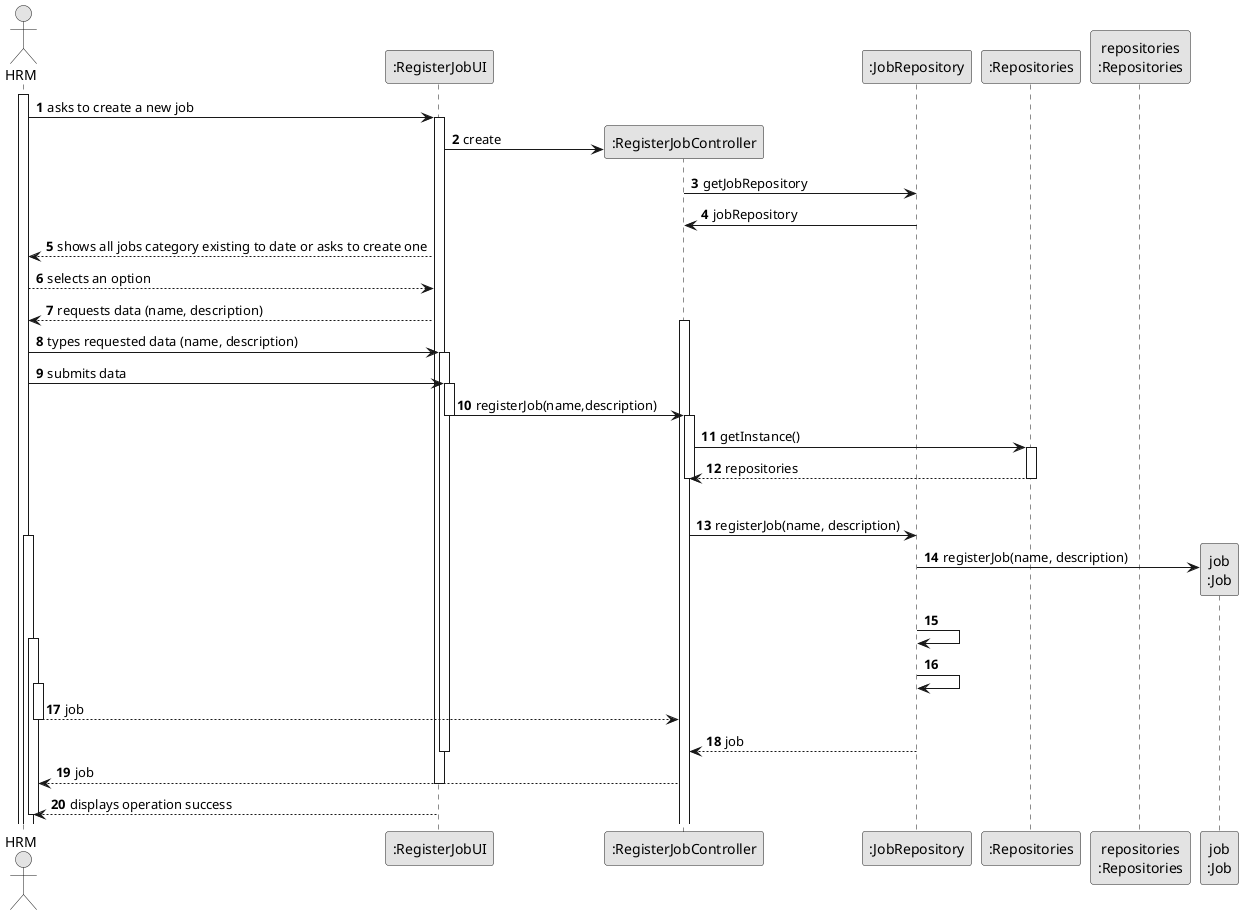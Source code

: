 @startuml
skinparam monochrome true
skinparam packageStyle rectangle
skinparam shadowing false


autonumber

'hide footbox

actor "HRM" as HRM
participant ":RegisterJobUI" as UI
participant ":RegisterJobController" as CTRL
participant ":JobRepository" as JOBS
participant ":Repositories" as REP
participant "repositories\n:Repositories" as REPS
participant "job\n:Job" as JOB

activate HRM

        HRM -> UI : asks to create a new job

        activate UI

            create CTRL
            UI -> CTRL** : create

            CTRL -> JOBS : getJobRepository

            JOBS -> CTRL : jobRepository

            UI --> HRM : shows all jobs category existing to date or asks to create one

            HRM --> UI : selects an option

            UI --> HRM : requests data (name, description)

            activate CTRL


    HRM -> UI : types requested data (name, description)
    activate UI


    HRM -> UI : submits data
    activate UI

        UI -> CTRL : registerJob(name,description)
        deactivate UI
        activate CTRL

'            CTRL -> CTRL : getJobCategoryByDescription(taskCategoryDescription)
'            activate CTRL

                CTRL -> REP : getInstance()
                activate REP

                    REP --> CTRL: repositories
                deactivate REP

'
            deactivate CTRL


            |||
            CTRL -> JOBS: registerJob(name, description)
            activate HRM

                JOBS -> JOB**: registerJob(name, description)
                JOBS -> JOBS:


                activate HRM
                    JOBS -> JOBS
                    activate HRM

                deactivate HRM

                HRM --> CTRL : job

            deactivate HRM

            JOBS --> CTRL: job
            deactivate UI

            CTRL --> HRM: job
                        deactivate UI


            UI --> HRM: displays operation success
    deactivate UI

deactivate HRM

@enduml